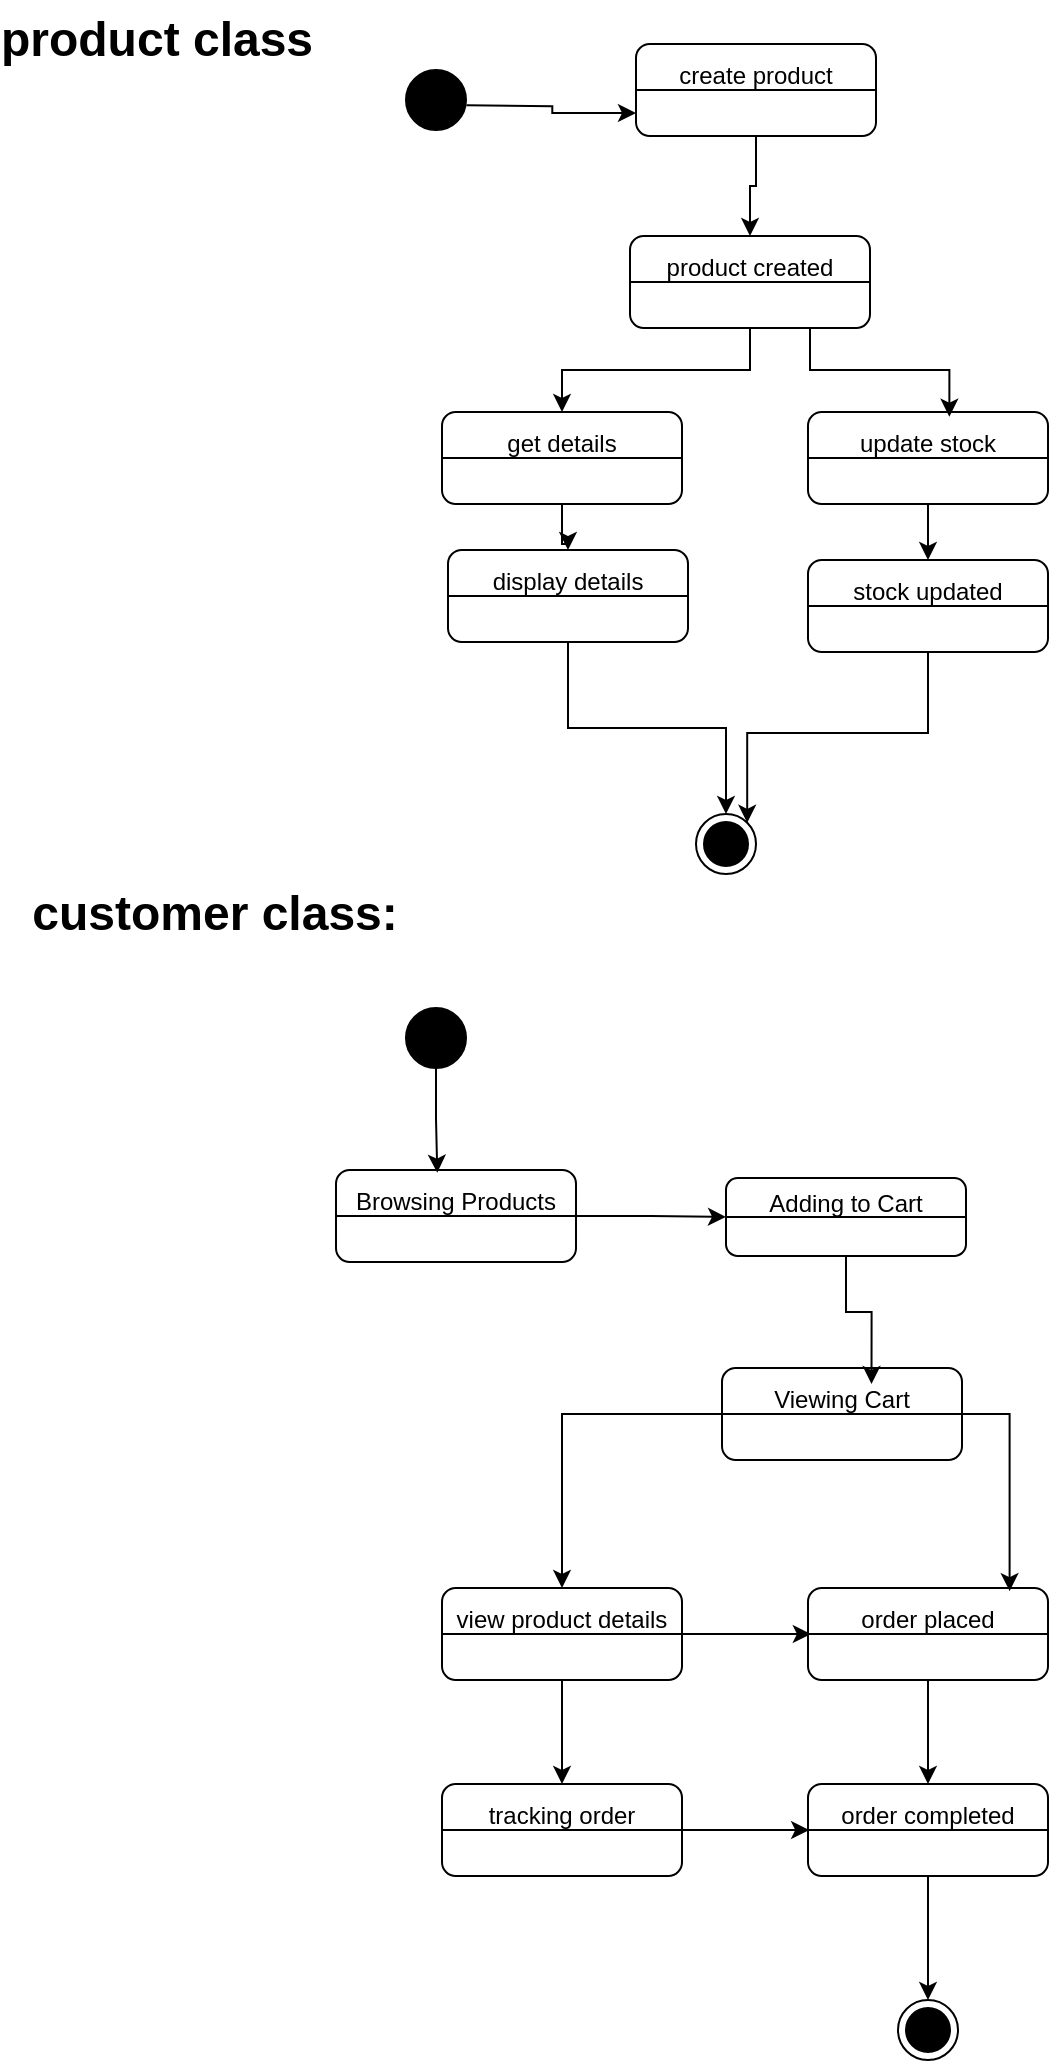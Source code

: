 <mxfile version="24.7.17">
  <diagram name="Page-1" id="Jev7eovwESba6rQnz0fX">
    <mxGraphModel dx="1500" dy="899" grid="0" gridSize="10" guides="1" tooltips="1" connect="1" arrows="1" fold="1" page="1" pageScale="1" pageWidth="850" pageHeight="1100" math="0" shadow="0">
      <root>
        <mxCell id="0" />
        <mxCell id="1" parent="0" />
        <mxCell id="SjHFO_GWArhu_ULlbVyG-24" style="edgeStyle=orthogonalEdgeStyle;rounded=0;orthogonalLoop=1;jettySize=auto;html=1;exitX=1;exitY=1;exitDx=0;exitDy=0;entryX=0;entryY=0.75;entryDx=0;entryDy=0;" edge="1" parent="1" target="SjHFO_GWArhu_ULlbVyG-3">
          <mxGeometry relative="1" as="geometry">
            <mxPoint x="257.253" y="65.627" as="sourcePoint" />
          </mxGeometry>
        </mxCell>
        <mxCell id="SjHFO_GWArhu_ULlbVyG-16" style="edgeStyle=orthogonalEdgeStyle;rounded=0;orthogonalLoop=1;jettySize=auto;html=1;exitX=0.5;exitY=1;exitDx=0;exitDy=0;" edge="1" parent="1" source="SjHFO_GWArhu_ULlbVyG-3" target="SjHFO_GWArhu_ULlbVyG-6">
          <mxGeometry relative="1" as="geometry" />
        </mxCell>
        <mxCell id="SjHFO_GWArhu_ULlbVyG-3" value="&lt;div&gt;create product&lt;/div&gt;&lt;div&gt;&lt;br&gt;&lt;/div&gt;" style="rounded=1;whiteSpace=wrap;html=1;" vertex="1" parent="1">
          <mxGeometry x="342" y="35" width="120" height="46" as="geometry" />
        </mxCell>
        <mxCell id="SjHFO_GWArhu_ULlbVyG-4" value="" style="endArrow=none;html=1;rounded=0;exitX=0;exitY=0.5;exitDx=0;exitDy=0;entryX=1;entryY=0.5;entryDx=0;entryDy=0;" edge="1" parent="1" source="SjHFO_GWArhu_ULlbVyG-3" target="SjHFO_GWArhu_ULlbVyG-3">
          <mxGeometry width="50" height="50" relative="1" as="geometry">
            <mxPoint x="412" y="102" as="sourcePoint" />
            <mxPoint x="462" y="52" as="targetPoint" />
          </mxGeometry>
        </mxCell>
        <mxCell id="SjHFO_GWArhu_ULlbVyG-17" style="edgeStyle=orthogonalEdgeStyle;rounded=0;orthogonalLoop=1;jettySize=auto;html=1;exitX=0.5;exitY=1;exitDx=0;exitDy=0;entryX=0.5;entryY=0;entryDx=0;entryDy=0;" edge="1" parent="1" source="SjHFO_GWArhu_ULlbVyG-6" target="SjHFO_GWArhu_ULlbVyG-8">
          <mxGeometry relative="1" as="geometry" />
        </mxCell>
        <mxCell id="SjHFO_GWArhu_ULlbVyG-6" value="&lt;div&gt;product created&lt;/div&gt;&lt;div&gt;&lt;br&gt;&lt;/div&gt;" style="rounded=1;whiteSpace=wrap;html=1;" vertex="1" parent="1">
          <mxGeometry x="339" y="131" width="120" height="46" as="geometry" />
        </mxCell>
        <mxCell id="SjHFO_GWArhu_ULlbVyG-7" value="" style="endArrow=none;html=1;rounded=0;exitX=0;exitY=0.5;exitDx=0;exitDy=0;entryX=1;entryY=0.5;entryDx=0;entryDy=0;" edge="1" parent="1" source="SjHFO_GWArhu_ULlbVyG-6" target="SjHFO_GWArhu_ULlbVyG-6">
          <mxGeometry width="50" height="50" relative="1" as="geometry">
            <mxPoint x="409" y="198" as="sourcePoint" />
            <mxPoint x="459" y="148" as="targetPoint" />
          </mxGeometry>
        </mxCell>
        <mxCell id="SjHFO_GWArhu_ULlbVyG-19" style="edgeStyle=orthogonalEdgeStyle;rounded=0;orthogonalLoop=1;jettySize=auto;html=1;exitX=0.5;exitY=1;exitDx=0;exitDy=0;" edge="1" parent="1" source="SjHFO_GWArhu_ULlbVyG-8" target="SjHFO_GWArhu_ULlbVyG-12">
          <mxGeometry relative="1" as="geometry" />
        </mxCell>
        <mxCell id="SjHFO_GWArhu_ULlbVyG-8" value="&lt;div&gt;get details&lt;/div&gt;&lt;div&gt;&lt;span style=&quot;color: rgba(0, 0, 0, 0); font-family: monospace; font-size: 0px; text-align: start; text-wrap: nowrap;&quot;&gt;%3CmxGraphModel%3E%3Croot%3E%3CmxCell%20id%3D%220%22%2F%3E%3CmxCell%20id%3D%221%22%20parent%3D%220%22%2F%3E%3CmxCell%20id%3D%222%22%20value%3D%22%26lt%3Bdiv%26gt%3Bcreate%20product%26lt%3B%2Fdiv%26gt%3B%26lt%3Bdiv%26gt%3B%26lt%3Bbr%26gt%3B%26lt%3B%2Fdiv%26gt%3B%22%20style%3D%22rounded%3D1%3BwhiteSpace%3Dwrap%3Bhtml%3D1%3B%22%20vertex%3D%221%22%20parent%3D%221%22%3E%3CmxGeometry%20x%3D%22326%22%20y%3D%22176%22%20width%3D%22120%22%20height%3D%2246%22%20as%3D%22geometry%22%2F%3E%3C%2FmxCell%3E%3CmxCell%20id%3D%223%22%20value%3D%22%22%20style%3D%22endArrow%3Dnone%3Bhtml%3D1%3Brounded%3D0%3BexitX%3D0%3BexitY%3D0.5%3BexitDx%3D0%3BexitDy%3D0%3BentryX%3D1%3BentryY%3D0.5%3BentryDx%3D0%3BentryDy%3D0%3B%22%20edge%3D%221%22%20source%3D%222%22%20target%3D%222%22%20parent%3D%221%22%3E%3CmxGeometry%20width%3D%2250%22%20height%3D%2250%22%20relative%3D%221%22%20as%3D%22geometry%22%3E%3CmxPoint%20x%3D%22396%22%20y%3D%22243%22%20as%3D%22sourcePoint%22%2F%3E%3CmxPoint%20x%3D%22446%22%20y%3D%22193%22%20as%3D%22targetPoint%22%2F%3E%3C%2FmxGeometry%3E%3C%2FmxCell%3E%3C%2Froot%3E%3C%2FmxGraphModel%3E&lt;/span&gt;&lt;br&gt;&lt;/div&gt;" style="rounded=1;whiteSpace=wrap;html=1;" vertex="1" parent="1">
          <mxGeometry x="245" y="219" width="120" height="46" as="geometry" />
        </mxCell>
        <mxCell id="SjHFO_GWArhu_ULlbVyG-9" value="" style="endArrow=none;html=1;rounded=0;exitX=0;exitY=0.5;exitDx=0;exitDy=0;entryX=1;entryY=0.5;entryDx=0;entryDy=0;" edge="1" parent="1" source="SjHFO_GWArhu_ULlbVyG-8" target="SjHFO_GWArhu_ULlbVyG-8">
          <mxGeometry width="50" height="50" relative="1" as="geometry">
            <mxPoint x="409" y="294" as="sourcePoint" />
            <mxPoint x="459" y="244" as="targetPoint" />
          </mxGeometry>
        </mxCell>
        <mxCell id="SjHFO_GWArhu_ULlbVyG-20" style="edgeStyle=orthogonalEdgeStyle;rounded=0;orthogonalLoop=1;jettySize=auto;html=1;exitX=0.5;exitY=1;exitDx=0;exitDy=0;entryX=0.5;entryY=0;entryDx=0;entryDy=0;" edge="1" parent="1" source="SjHFO_GWArhu_ULlbVyG-10" target="SjHFO_GWArhu_ULlbVyG-14">
          <mxGeometry relative="1" as="geometry" />
        </mxCell>
        <mxCell id="SjHFO_GWArhu_ULlbVyG-10" value="&lt;div&gt;update stock&lt;/div&gt;&lt;div&gt;&lt;br&gt;&lt;/div&gt;" style="rounded=1;whiteSpace=wrap;html=1;" vertex="1" parent="1">
          <mxGeometry x="428" y="219" width="120" height="46" as="geometry" />
        </mxCell>
        <mxCell id="SjHFO_GWArhu_ULlbVyG-11" value="" style="endArrow=none;html=1;rounded=0;exitX=0;exitY=0.5;exitDx=0;exitDy=0;entryX=1;entryY=0.5;entryDx=0;entryDy=0;" edge="1" parent="1" source="SjHFO_GWArhu_ULlbVyG-10" target="SjHFO_GWArhu_ULlbVyG-10">
          <mxGeometry width="50" height="50" relative="1" as="geometry">
            <mxPoint x="522" y="248" as="sourcePoint" />
            <mxPoint x="572" y="198" as="targetPoint" />
          </mxGeometry>
        </mxCell>
        <mxCell id="SjHFO_GWArhu_ULlbVyG-22" style="edgeStyle=orthogonalEdgeStyle;rounded=0;orthogonalLoop=1;jettySize=auto;html=1;exitX=0.5;exitY=1;exitDx=0;exitDy=0;" edge="1" parent="1" source="SjHFO_GWArhu_ULlbVyG-12" target="SjHFO_GWArhu_ULlbVyG-21">
          <mxGeometry relative="1" as="geometry" />
        </mxCell>
        <mxCell id="SjHFO_GWArhu_ULlbVyG-12" value="&lt;div&gt;display details&lt;/div&gt;&lt;div&gt;&lt;br&gt;&lt;/div&gt;" style="rounded=1;whiteSpace=wrap;html=1;" vertex="1" parent="1">
          <mxGeometry x="248" y="288" width="120" height="46" as="geometry" />
        </mxCell>
        <mxCell id="SjHFO_GWArhu_ULlbVyG-13" value="" style="endArrow=none;html=1;rounded=0;exitX=0;exitY=0.5;exitDx=0;exitDy=0;entryX=1;entryY=0.5;entryDx=0;entryDy=0;" edge="1" parent="1" source="SjHFO_GWArhu_ULlbVyG-12" target="SjHFO_GWArhu_ULlbVyG-12">
          <mxGeometry width="50" height="50" relative="1" as="geometry">
            <mxPoint x="452" y="142" as="sourcePoint" />
            <mxPoint x="502" y="92" as="targetPoint" />
          </mxGeometry>
        </mxCell>
        <mxCell id="SjHFO_GWArhu_ULlbVyG-23" style="edgeStyle=orthogonalEdgeStyle;rounded=0;orthogonalLoop=1;jettySize=auto;html=1;exitX=0.5;exitY=1;exitDx=0;exitDy=0;entryX=1;entryY=0;entryDx=0;entryDy=0;" edge="1" parent="1" source="SjHFO_GWArhu_ULlbVyG-14" target="SjHFO_GWArhu_ULlbVyG-21">
          <mxGeometry relative="1" as="geometry" />
        </mxCell>
        <mxCell id="SjHFO_GWArhu_ULlbVyG-14" value="&lt;div&gt;stock updated&lt;/div&gt;&lt;div&gt;&lt;br&gt;&lt;/div&gt;" style="rounded=1;whiteSpace=wrap;html=1;" vertex="1" parent="1">
          <mxGeometry x="428" y="293" width="120" height="46" as="geometry" />
        </mxCell>
        <mxCell id="SjHFO_GWArhu_ULlbVyG-15" value="" style="endArrow=none;html=1;rounded=0;exitX=0;exitY=0.5;exitDx=0;exitDy=0;entryX=1;entryY=0.5;entryDx=0;entryDy=0;" edge="1" parent="1" source="SjHFO_GWArhu_ULlbVyG-14" target="SjHFO_GWArhu_ULlbVyG-14">
          <mxGeometry width="50" height="50" relative="1" as="geometry">
            <mxPoint x="542" y="26" as="sourcePoint" />
            <mxPoint x="592" y="-24" as="targetPoint" />
          </mxGeometry>
        </mxCell>
        <mxCell id="SjHFO_GWArhu_ULlbVyG-18" style="edgeStyle=orthogonalEdgeStyle;rounded=0;orthogonalLoop=1;jettySize=auto;html=1;exitX=0.75;exitY=1;exitDx=0;exitDy=0;entryX=0.589;entryY=0.051;entryDx=0;entryDy=0;entryPerimeter=0;" edge="1" parent="1" source="SjHFO_GWArhu_ULlbVyG-6" target="SjHFO_GWArhu_ULlbVyG-10">
          <mxGeometry relative="1" as="geometry" />
        </mxCell>
        <mxCell id="SjHFO_GWArhu_ULlbVyG-21" value="" style="ellipse;html=1;shape=endState;fillColor=strokeColor;" vertex="1" parent="1">
          <mxGeometry x="372" y="420" width="30" height="30" as="geometry" />
        </mxCell>
        <mxCell id="SjHFO_GWArhu_ULlbVyG-53" style="edgeStyle=orthogonalEdgeStyle;rounded=0;orthogonalLoop=1;jettySize=auto;html=1;entryX=0;entryY=0.5;entryDx=0;entryDy=0;" edge="1" parent="1" source="SjHFO_GWArhu_ULlbVyG-30" target="SjHFO_GWArhu_ULlbVyG-32">
          <mxGeometry relative="1" as="geometry" />
        </mxCell>
        <mxCell id="SjHFO_GWArhu_ULlbVyG-30" value="&lt;div&gt;Browsing Products&lt;br&gt;&lt;/div&gt;&lt;div&gt;&lt;br&gt;&lt;/div&gt;" style="rounded=1;whiteSpace=wrap;html=1;" vertex="1" parent="1">
          <mxGeometry x="192" y="598" width="120" height="46" as="geometry" />
        </mxCell>
        <mxCell id="SjHFO_GWArhu_ULlbVyG-31" value="" style="endArrow=none;html=1;rounded=0;exitX=0;exitY=0.5;exitDx=0;exitDy=0;entryX=1;entryY=0.5;entryDx=0;entryDy=0;" edge="1" parent="1" source="SjHFO_GWArhu_ULlbVyG-30" target="SjHFO_GWArhu_ULlbVyG-30">
          <mxGeometry width="50" height="50" relative="1" as="geometry">
            <mxPoint x="198" y="653" as="sourcePoint" />
            <mxPoint x="248" y="603" as="targetPoint" />
          </mxGeometry>
        </mxCell>
        <mxCell id="SjHFO_GWArhu_ULlbVyG-32" value="&lt;div&gt;Adding to Cart&lt;br&gt;&lt;/div&gt;&lt;div&gt;&lt;br&gt;&lt;/div&gt;" style="rounded=1;whiteSpace=wrap;html=1;" vertex="1" parent="1">
          <mxGeometry x="387" y="602" width="120" height="39" as="geometry" />
        </mxCell>
        <mxCell id="SjHFO_GWArhu_ULlbVyG-33" value="" style="endArrow=none;html=1;rounded=0;exitX=0;exitY=0.5;exitDx=0;exitDy=0;entryX=1;entryY=0.5;entryDx=0;entryDy=0;" edge="1" parent="1" source="SjHFO_GWArhu_ULlbVyG-32" target="SjHFO_GWArhu_ULlbVyG-32">
          <mxGeometry width="50" height="50" relative="1" as="geometry">
            <mxPoint x="227" y="667" as="sourcePoint" />
            <mxPoint x="277" y="617" as="targetPoint" />
          </mxGeometry>
        </mxCell>
        <mxCell id="SjHFO_GWArhu_ULlbVyG-55" style="edgeStyle=orthogonalEdgeStyle;rounded=0;orthogonalLoop=1;jettySize=auto;html=1;" edge="1" parent="1" source="SjHFO_GWArhu_ULlbVyG-34" target="SjHFO_GWArhu_ULlbVyG-44">
          <mxGeometry relative="1" as="geometry" />
        </mxCell>
        <mxCell id="SjHFO_GWArhu_ULlbVyG-34" value="&lt;div&gt;Viewing Cart&lt;br&gt;&lt;/div&gt;&lt;div&gt;&lt;br&gt;&lt;/div&gt;" style="rounded=1;whiteSpace=wrap;html=1;" vertex="1" parent="1">
          <mxGeometry x="385" y="697" width="120" height="46" as="geometry" />
        </mxCell>
        <mxCell id="SjHFO_GWArhu_ULlbVyG-35" value="" style="endArrow=none;html=1;rounded=0;exitX=0;exitY=0.5;exitDx=0;exitDy=0;entryX=1;entryY=0.5;entryDx=0;entryDy=0;" edge="1" parent="1" source="SjHFO_GWArhu_ULlbVyG-34" target="SjHFO_GWArhu_ULlbVyG-34">
          <mxGeometry width="50" height="50" relative="1" as="geometry">
            <mxPoint x="486" y="524" as="sourcePoint" />
            <mxPoint x="536" y="474" as="targetPoint" />
          </mxGeometry>
        </mxCell>
        <mxCell id="SjHFO_GWArhu_ULlbVyG-57" style="edgeStyle=orthogonalEdgeStyle;rounded=0;orthogonalLoop=1;jettySize=auto;html=1;" edge="1" parent="1" source="SjHFO_GWArhu_ULlbVyG-44">
          <mxGeometry relative="1" as="geometry">
            <mxPoint x="429.421" y="830" as="targetPoint" />
          </mxGeometry>
        </mxCell>
        <mxCell id="SjHFO_GWArhu_ULlbVyG-58" style="edgeStyle=orthogonalEdgeStyle;rounded=0;orthogonalLoop=1;jettySize=auto;html=1;entryX=0.5;entryY=0;entryDx=0;entryDy=0;" edge="1" parent="1" source="SjHFO_GWArhu_ULlbVyG-44" target="SjHFO_GWArhu_ULlbVyG-49">
          <mxGeometry relative="1" as="geometry" />
        </mxCell>
        <mxCell id="SjHFO_GWArhu_ULlbVyG-44" value="&lt;div&gt;view product details&lt;/div&gt;&lt;div&gt;&lt;br&gt;&lt;/div&gt;" style="rounded=1;whiteSpace=wrap;html=1;" vertex="1" parent="1">
          <mxGeometry x="245" y="807" width="120" height="46" as="geometry" />
        </mxCell>
        <mxCell id="SjHFO_GWArhu_ULlbVyG-45" value="" style="endArrow=none;html=1;rounded=0;exitX=0;exitY=0.5;exitDx=0;exitDy=0;entryX=1;entryY=0.5;entryDx=0;entryDy=0;" edge="1" parent="1" source="SjHFO_GWArhu_ULlbVyG-44" target="SjHFO_GWArhu_ULlbVyG-44">
          <mxGeometry width="50" height="50" relative="1" as="geometry">
            <mxPoint x="248" y="944" as="sourcePoint" />
            <mxPoint x="298" y="894" as="targetPoint" />
          </mxGeometry>
        </mxCell>
        <mxCell id="SjHFO_GWArhu_ULlbVyG-59" style="edgeStyle=orthogonalEdgeStyle;rounded=0;orthogonalLoop=1;jettySize=auto;html=1;entryX=0.5;entryY=0;entryDx=0;entryDy=0;" edge="1" parent="1" source="SjHFO_GWArhu_ULlbVyG-46" target="SjHFO_GWArhu_ULlbVyG-51">
          <mxGeometry relative="1" as="geometry" />
        </mxCell>
        <mxCell id="SjHFO_GWArhu_ULlbVyG-46" value="&lt;div&gt;order placed&lt;/div&gt;&lt;div&gt;&lt;br&gt;&lt;/div&gt;" style="rounded=1;whiteSpace=wrap;html=1;" vertex="1" parent="1">
          <mxGeometry x="428" y="807" width="120" height="46" as="geometry" />
        </mxCell>
        <mxCell id="SjHFO_GWArhu_ULlbVyG-47" value="" style="endArrow=none;html=1;rounded=0;exitX=0;exitY=0.5;exitDx=0;exitDy=0;entryX=1;entryY=0.5;entryDx=0;entryDy=0;" edge="1" parent="1" source="SjHFO_GWArhu_ULlbVyG-46" target="SjHFO_GWArhu_ULlbVyG-46">
          <mxGeometry width="50" height="50" relative="1" as="geometry">
            <mxPoint x="258" y="954" as="sourcePoint" />
            <mxPoint x="308" y="904" as="targetPoint" />
          </mxGeometry>
        </mxCell>
        <mxCell id="SjHFO_GWArhu_ULlbVyG-60" style="edgeStyle=orthogonalEdgeStyle;rounded=0;orthogonalLoop=1;jettySize=auto;html=1;" edge="1" parent="1" source="SjHFO_GWArhu_ULlbVyG-49">
          <mxGeometry relative="1" as="geometry">
            <mxPoint x="428.579" y="928" as="targetPoint" />
          </mxGeometry>
        </mxCell>
        <mxCell id="SjHFO_GWArhu_ULlbVyG-49" value="&lt;div&gt;tracking order&lt;/div&gt;&lt;div&gt;&lt;br&gt;&lt;/div&gt;" style="rounded=1;whiteSpace=wrap;html=1;" vertex="1" parent="1">
          <mxGeometry x="245" y="905" width="120" height="46" as="geometry" />
        </mxCell>
        <mxCell id="SjHFO_GWArhu_ULlbVyG-50" value="" style="endArrow=none;html=1;rounded=0;exitX=0;exitY=0.5;exitDx=0;exitDy=0;entryX=1;entryY=0.5;entryDx=0;entryDy=0;" edge="1" parent="1" source="SjHFO_GWArhu_ULlbVyG-49" target="SjHFO_GWArhu_ULlbVyG-49">
          <mxGeometry width="50" height="50" relative="1" as="geometry">
            <mxPoint x="258" y="954" as="sourcePoint" />
            <mxPoint x="308" y="904" as="targetPoint" />
          </mxGeometry>
        </mxCell>
        <mxCell id="SjHFO_GWArhu_ULlbVyG-62" style="edgeStyle=orthogonalEdgeStyle;rounded=0;orthogonalLoop=1;jettySize=auto;html=1;entryX=0.5;entryY=0;entryDx=0;entryDy=0;" edge="1" parent="1" source="SjHFO_GWArhu_ULlbVyG-51" target="SjHFO_GWArhu_ULlbVyG-61">
          <mxGeometry relative="1" as="geometry" />
        </mxCell>
        <mxCell id="SjHFO_GWArhu_ULlbVyG-51" value="order completed&lt;div&gt;&lt;br&gt;&lt;/div&gt;" style="rounded=1;whiteSpace=wrap;html=1;" vertex="1" parent="1">
          <mxGeometry x="428" y="905" width="120" height="46" as="geometry" />
        </mxCell>
        <mxCell id="SjHFO_GWArhu_ULlbVyG-52" value="" style="endArrow=none;html=1;rounded=0;exitX=0;exitY=0.5;exitDx=0;exitDy=0;entryX=1;entryY=0.5;entryDx=0;entryDy=0;" edge="1" parent="1" source="SjHFO_GWArhu_ULlbVyG-51" target="SjHFO_GWArhu_ULlbVyG-51">
          <mxGeometry width="50" height="50" relative="1" as="geometry">
            <mxPoint x="431" y="1042" as="sourcePoint" />
            <mxPoint x="481" y="992" as="targetPoint" />
          </mxGeometry>
        </mxCell>
        <mxCell id="SjHFO_GWArhu_ULlbVyG-54" style="edgeStyle=orthogonalEdgeStyle;rounded=0;orthogonalLoop=1;jettySize=auto;html=1;entryX=0.623;entryY=0.174;entryDx=0;entryDy=0;entryPerimeter=0;" edge="1" parent="1" source="SjHFO_GWArhu_ULlbVyG-32" target="SjHFO_GWArhu_ULlbVyG-34">
          <mxGeometry relative="1" as="geometry" />
        </mxCell>
        <mxCell id="SjHFO_GWArhu_ULlbVyG-56" style="edgeStyle=orthogonalEdgeStyle;rounded=0;orthogonalLoop=1;jettySize=auto;html=1;exitX=1;exitY=0.5;exitDx=0;exitDy=0;entryX=0.84;entryY=0.034;entryDx=0;entryDy=0;entryPerimeter=0;" edge="1" parent="1" source="SjHFO_GWArhu_ULlbVyG-34" target="SjHFO_GWArhu_ULlbVyG-46">
          <mxGeometry relative="1" as="geometry" />
        </mxCell>
        <mxCell id="SjHFO_GWArhu_ULlbVyG-61" value="" style="ellipse;html=1;shape=endState;fillColor=strokeColor;" vertex="1" parent="1">
          <mxGeometry x="473" y="1013" width="30" height="30" as="geometry" />
        </mxCell>
        <mxCell id="SjHFO_GWArhu_ULlbVyG-63" value="" style="ellipse;fillColor=strokeColor;html=1;" vertex="1" parent="1">
          <mxGeometry x="227" y="517" width="30" height="30" as="geometry" />
        </mxCell>
        <mxCell id="SjHFO_GWArhu_ULlbVyG-64" style="edgeStyle=orthogonalEdgeStyle;rounded=0;orthogonalLoop=1;jettySize=auto;html=1;entryX=0.422;entryY=0.029;entryDx=0;entryDy=0;entryPerimeter=0;" edge="1" parent="1" source="SjHFO_GWArhu_ULlbVyG-63" target="SjHFO_GWArhu_ULlbVyG-30">
          <mxGeometry relative="1" as="geometry" />
        </mxCell>
        <mxCell id="SjHFO_GWArhu_ULlbVyG-65" value="" style="ellipse;fillColor=strokeColor;html=1;" vertex="1" parent="1">
          <mxGeometry x="227" y="48" width="30" height="30" as="geometry" />
        </mxCell>
        <mxCell id="SjHFO_GWArhu_ULlbVyG-66" value="product class" style="text;strokeColor=none;fillColor=none;html=1;fontSize=24;fontStyle=1;verticalAlign=middle;align=center;" vertex="1" parent="1">
          <mxGeometry x="52" y="13" width="100" height="40" as="geometry" />
        </mxCell>
        <mxCell id="SjHFO_GWArhu_ULlbVyG-67" value="customer class:" style="text;strokeColor=none;fillColor=none;html=1;fontSize=24;fontStyle=1;verticalAlign=middle;align=center;" vertex="1" parent="1">
          <mxGeometry x="81" y="450" width="100" height="40" as="geometry" />
        </mxCell>
      </root>
    </mxGraphModel>
  </diagram>
</mxfile>
